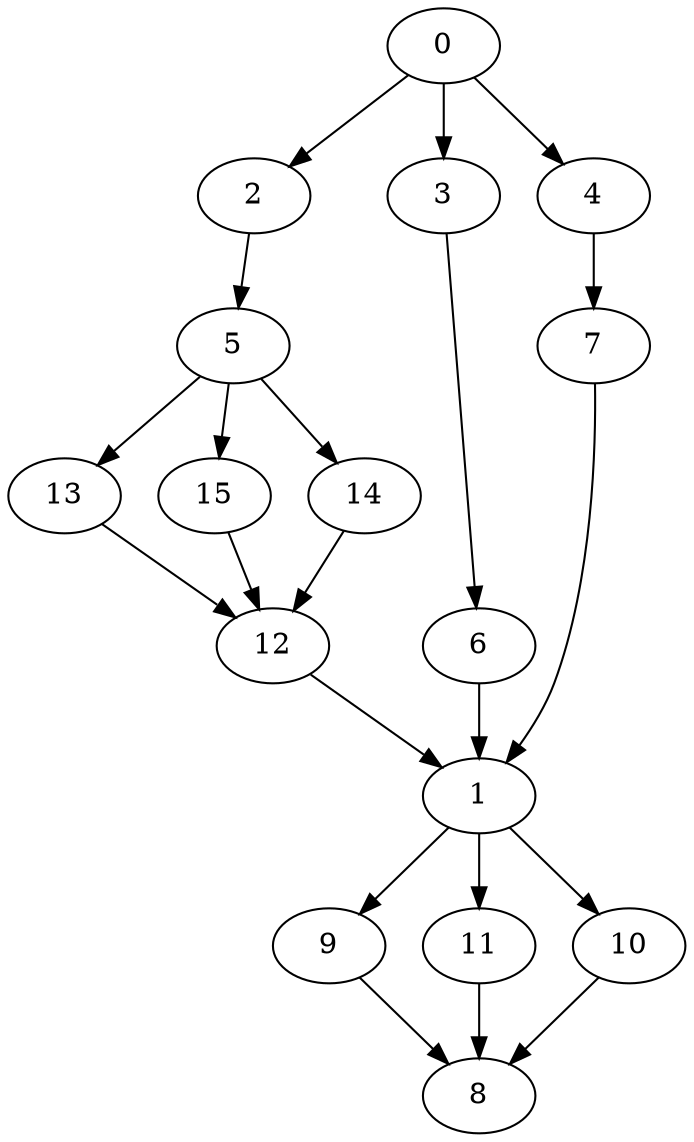 digraph "SeriesParallel-MaxBf-3_Nodes_16_CCR_0.10_WeightType_Random#1" {
	graph ["Duplicate states"=0,
		GraphType=S_P,
		"Max states in OPEN"=0,
		Modes="120000ms; topo-ordered tasks, ; Pruning: task equivalence, fixed order ready list, ; F-value: ; Optimisation: best schedule length (\
SL) optimisation on equal, ",
		NumberOfTasks=16,
		"Pruned using list schedule length"=171941,
		"States removed from OPEN"=0,
		TargetSystem="Homogeneous-2",
		"Time to schedule (ms)"=1095,
		"Total idle time"=247,
		"Total schedule length"=844,
		"Total sequential time"=1399,
		"Total states created"=646821
	];
	0	["Finish time"=56,
		Processor=0,
		"Start time"=0,
		Weight=56];
	2	["Finish time"=168,
		Processor=0,
		"Start time"=56,
		Weight=112];
	0 -> 2	[Weight=8];
	3	["Finish time"=284,
		Processor=1,
		"Start time"=116,
		Weight=168];
	0 -> 3	[Weight=7];
	4	["Finish time"=116,
		Processor=1,
		"Start time"=60,
		Weight=56];
	0 -> 4	[Weight=4];
	5	["Finish time"=205,
		Processor=0,
		"Start time"=168,
		Weight=37];
	2 -> 5	[Weight=6];
	13	["Finish time"=433,
		Processor=1,
		"Start time"=284,
		Weight=149];
	5 -> 13	[Weight=6];
	15	["Finish time"=410,
		Processor=0,
		"Start time"=261,
		Weight=149];
	5 -> 15	[Weight=10];
	14	["Finish time"=261,
		Processor=0,
		"Start time"=205,
		Weight=56];
	5 -> 14	[Weight=4];
	12	["Finish time"=522,
		Processor=0,
		"Start time"=447,
		Weight=75];
	13 -> 12	[Weight=10];
	15 -> 12	[Weight=8];
	6	["Finish time"=447,
		Processor=0,
		"Start time"=410,
		Weight=37];
	3 -> 6	[Weight=8];
	7	["Finish time"=508,
		Processor=1,
		"Start time"=433,
		Weight=75];
	4 -> 7	[Weight=6];
	14 -> 12	[Weight=6];
	1	["Finish time"=690,
		Processor=0,
		"Start time"=522,
		Weight=168];
	7 -> 1	[Weight=7];
	12 -> 1	[Weight=4];
	6 -> 1	[Weight=8];
	9	["Finish time"=802,
		Processor=0,
		"Start time"=690,
		Weight=112];
	1 -> 9	[Weight=7];
	11	["Finish time"=770,
		Processor=1,
		"Start time"=695,
		Weight=75];
	1 -> 11	[Weight=5];
	10	["Finish time"=807,
		Processor=1,
		"Start time"=770,
		Weight=37];
	1 -> 10	[Weight=6];
	8	["Finish time"=844,
		Processor=1,
		"Start time"=807,
		Weight=37];
	9 -> 8	[Weight=4];
	11 -> 8	[Weight=10];
	10 -> 8	[Weight=6];
}
